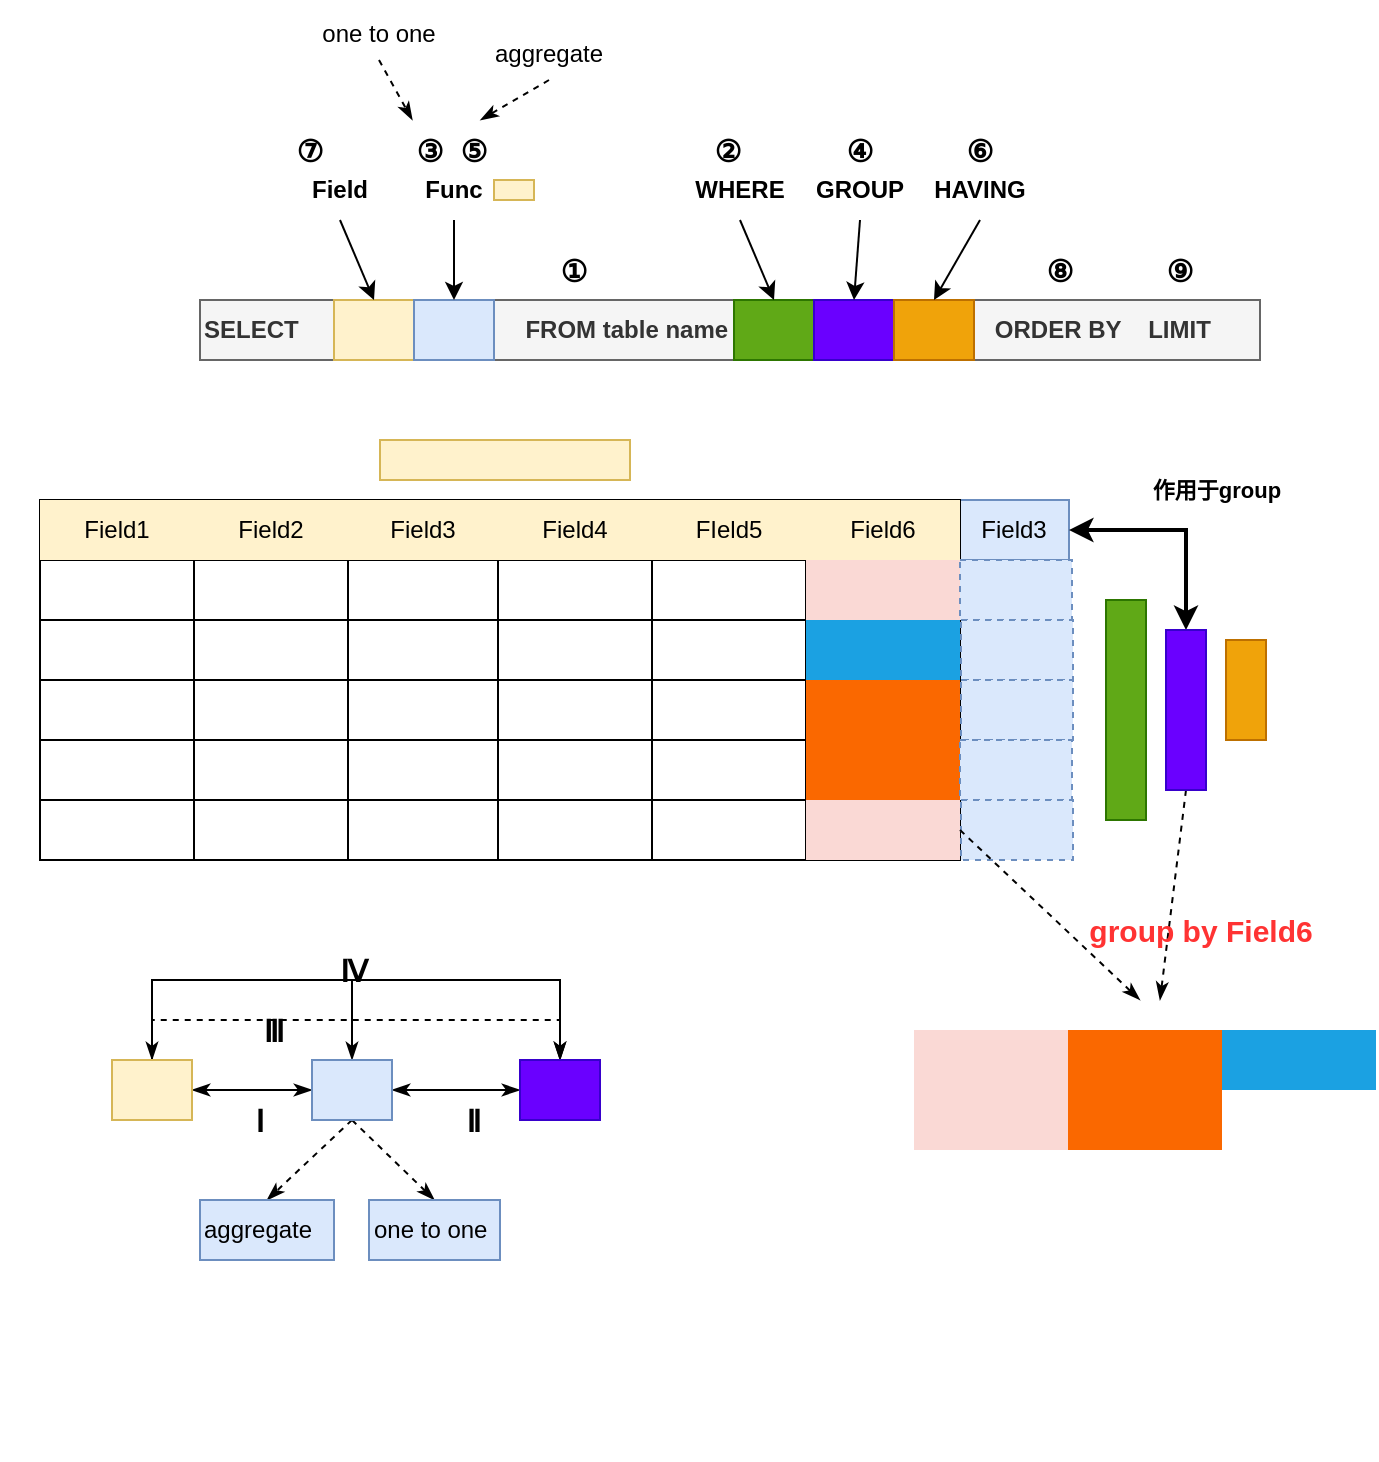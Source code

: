<mxfile version="17.1.3" type="github">
  <diagram id="aC6UPhxMWfOSdeaZf3_z" name="Page-1">
    <mxGraphModel dx="782" dy="514" grid="1" gridSize="10" guides="1" tooltips="1" connect="1" arrows="1" fold="1" page="1" pageScale="1" pageWidth="827" pageHeight="1169" math="0" shadow="0">
      <root>
        <mxCell id="0" />
        <mxCell id="1" parent="0" />
        <mxCell id="H8m9YFjs8vglseuAfxDv-226" value="&lt;b&gt;&lt;font style=&quot;font-size: 15px&quot;&gt;③&lt;/font&gt;&lt;/b&gt;" style="text;html=1;strokeColor=none;fillColor=none;align=center;verticalAlign=middle;whiteSpace=wrap;rounded=0;" vertex="1" parent="1">
          <mxGeometry x="224.5" y="110" width="60" height="30" as="geometry" />
        </mxCell>
        <mxCell id="Wto87EnRI-WjvI-BroDF-39" value="&lt;b&gt;SELECT&amp;nbsp; &amp;nbsp; &amp;nbsp; &amp;nbsp; &amp;nbsp; &amp;nbsp; &amp;nbsp; &amp;nbsp; &amp;nbsp; &amp;nbsp; &amp;nbsp; &amp;nbsp; &amp;nbsp; &amp;nbsp; &amp;nbsp; &amp;nbsp; &amp;nbsp; FROM table name&amp;nbsp; &amp;nbsp; &amp;nbsp; &amp;nbsp; &amp;nbsp; &amp;nbsp; &amp;nbsp; &amp;nbsp; &amp;nbsp; &amp;nbsp; &amp;nbsp; &amp;nbsp; &amp;nbsp; &amp;nbsp; &amp;nbsp; &amp;nbsp; &amp;nbsp; &amp;nbsp; &amp;nbsp; &amp;nbsp; ORDER BY&amp;nbsp; &amp;nbsp; LIMIT&amp;nbsp;&amp;nbsp;&lt;/b&gt;" style="rounded=0;whiteSpace=wrap;html=1;align=left;fillColor=#f5f5f5;fontColor=#333333;strokeColor=#666666;" parent="1" vertex="1">
          <mxGeometry x="140" y="200" width="530" height="30" as="geometry" />
        </mxCell>
        <mxCell id="Wto87EnRI-WjvI-BroDF-40" value="" style="rounded=0;whiteSpace=wrap;html=1;align=left;fillColor=#fff2cc;strokeColor=#d6b656;" parent="1" vertex="1">
          <mxGeometry x="207" y="200" width="40" height="30" as="geometry" />
        </mxCell>
        <mxCell id="Wto87EnRI-WjvI-BroDF-41" value="" style="rounded=0;whiteSpace=wrap;html=1;align=left;fillColor=#dae8fc;strokeColor=#6c8ebf;" parent="1" vertex="1">
          <mxGeometry x="247" y="200" width="40" height="30" as="geometry" />
        </mxCell>
        <mxCell id="Wto87EnRI-WjvI-BroDF-43" value="" style="rounded=0;whiteSpace=wrap;html=1;align=left;fillColor=#fff2cc;strokeColor=#d6b656;" parent="1" vertex="1">
          <mxGeometry x="230" y="270" width="125" height="20" as="geometry" />
        </mxCell>
        <mxCell id="Wto87EnRI-WjvI-BroDF-44" value="Field3" style="rounded=0;whiteSpace=wrap;html=1;align=center;fillColor=#dae8fc;strokeColor=#6c8ebf;" parent="1" vertex="1">
          <mxGeometry x="518.5" y="300" width="56" height="30" as="geometry" />
        </mxCell>
        <mxCell id="Wto87EnRI-WjvI-BroDF-46" value="" style="rounded=0;whiteSpace=wrap;html=1;align=left;fillColor=#60a917;strokeColor=#2D7600;fontColor=#ffffff;" parent="1" vertex="1">
          <mxGeometry x="407" y="200" width="40" height="30" as="geometry" />
        </mxCell>
        <mxCell id="Wto87EnRI-WjvI-BroDF-47" value="" style="rounded=0;whiteSpace=wrap;html=1;align=left;fillColor=#6a00ff;strokeColor=#3700CC;fontColor=#ffffff;" parent="1" vertex="1">
          <mxGeometry x="447" y="200" width="40" height="30" as="geometry" />
        </mxCell>
        <mxCell id="Wto87EnRI-WjvI-BroDF-48" value="" style="rounded=0;whiteSpace=wrap;html=1;align=left;fillColor=#f0a30a;strokeColor=#BD7000;fontColor=#000000;" parent="1" vertex="1">
          <mxGeometry x="487" y="200" width="40" height="30" as="geometry" />
        </mxCell>
        <mxCell id="Wto87EnRI-WjvI-BroDF-49" value="" style="rounded=0;whiteSpace=wrap;html=1;align=left;fillColor=#60a917;strokeColor=#2D7600;fontColor=#ffffff;" parent="1" vertex="1">
          <mxGeometry x="593" y="350" width="20" height="110" as="geometry" />
        </mxCell>
        <mxCell id="Wto87EnRI-WjvI-BroDF-51" value="" style="rounded=0;whiteSpace=wrap;html=1;align=left;fillColor=#f0a30a;strokeColor=#BD7000;fontColor=#000000;" parent="1" vertex="1">
          <mxGeometry x="653" y="370" width="20" height="50" as="geometry" />
        </mxCell>
        <mxCell id="Wto87EnRI-WjvI-BroDF-57" style="edgeStyle=none;rounded=0;orthogonalLoop=1;jettySize=auto;html=1;exitX=0.5;exitY=1;exitDx=0;exitDy=0;entryX=0.5;entryY=0;entryDx=0;entryDy=0;" parent="1" source="Wto87EnRI-WjvI-BroDF-52" target="Wto87EnRI-WjvI-BroDF-40" edge="1">
          <mxGeometry relative="1" as="geometry" />
        </mxCell>
        <mxCell id="Wto87EnRI-WjvI-BroDF-52" value="&lt;b&gt;Field&lt;/b&gt;" style="text;html=1;strokeColor=none;fillColor=none;align=center;verticalAlign=middle;whiteSpace=wrap;rounded=0;" parent="1" vertex="1">
          <mxGeometry x="180" y="130" width="60" height="30" as="geometry" />
        </mxCell>
        <mxCell id="Wto87EnRI-WjvI-BroDF-58" style="edgeStyle=none;rounded=0;orthogonalLoop=1;jettySize=auto;html=1;exitX=0.5;exitY=1;exitDx=0;exitDy=0;entryX=0.5;entryY=0;entryDx=0;entryDy=0;" parent="1" source="Wto87EnRI-WjvI-BroDF-53" target="Wto87EnRI-WjvI-BroDF-41" edge="1">
          <mxGeometry relative="1" as="geometry" />
        </mxCell>
        <mxCell id="Wto87EnRI-WjvI-BroDF-53" value="&lt;b&gt;Func&lt;/b&gt;" style="text;html=1;strokeColor=none;fillColor=none;align=center;verticalAlign=middle;whiteSpace=wrap;rounded=0;" parent="1" vertex="1">
          <mxGeometry x="237" y="130" width="60" height="30" as="geometry" />
        </mxCell>
        <mxCell id="Wto87EnRI-WjvI-BroDF-59" style="edgeStyle=none;rounded=0;orthogonalLoop=1;jettySize=auto;html=1;exitX=0.5;exitY=1;exitDx=0;exitDy=0;entryX=0.5;entryY=0;entryDx=0;entryDy=0;" parent="1" source="Wto87EnRI-WjvI-BroDF-54" target="Wto87EnRI-WjvI-BroDF-46" edge="1">
          <mxGeometry relative="1" as="geometry" />
        </mxCell>
        <mxCell id="Wto87EnRI-WjvI-BroDF-54" value="&lt;b&gt;WHERE&lt;/b&gt;" style="text;html=1;strokeColor=none;fillColor=none;align=center;verticalAlign=middle;whiteSpace=wrap;rounded=0;" parent="1" vertex="1">
          <mxGeometry x="380" y="130" width="60" height="30" as="geometry" />
        </mxCell>
        <mxCell id="Wto87EnRI-WjvI-BroDF-60" style="edgeStyle=none;rounded=0;orthogonalLoop=1;jettySize=auto;html=1;exitX=0.5;exitY=1;exitDx=0;exitDy=0;entryX=0.5;entryY=0;entryDx=0;entryDy=0;" parent="1" source="Wto87EnRI-WjvI-BroDF-55" target="Wto87EnRI-WjvI-BroDF-47" edge="1">
          <mxGeometry relative="1" as="geometry" />
        </mxCell>
        <mxCell id="Wto87EnRI-WjvI-BroDF-55" value="&lt;b&gt;GROUP&lt;/b&gt;" style="text;html=1;strokeColor=none;fillColor=none;align=center;verticalAlign=middle;whiteSpace=wrap;rounded=0;" parent="1" vertex="1">
          <mxGeometry x="440" y="130" width="60" height="30" as="geometry" />
        </mxCell>
        <mxCell id="Wto87EnRI-WjvI-BroDF-61" style="edgeStyle=none;rounded=0;orthogonalLoop=1;jettySize=auto;html=1;exitX=0.5;exitY=1;exitDx=0;exitDy=0;entryX=0.5;entryY=0;entryDx=0;entryDy=0;" parent="1" source="Wto87EnRI-WjvI-BroDF-56" target="Wto87EnRI-WjvI-BroDF-48" edge="1">
          <mxGeometry relative="1" as="geometry" />
        </mxCell>
        <mxCell id="Wto87EnRI-WjvI-BroDF-56" value="&lt;b&gt;HAVING&lt;/b&gt;" style="text;html=1;strokeColor=none;fillColor=none;align=center;verticalAlign=middle;whiteSpace=wrap;rounded=0;" parent="1" vertex="1">
          <mxGeometry x="500" y="130" width="60" height="30" as="geometry" />
        </mxCell>
        <mxCell id="Wto87EnRI-WjvI-BroDF-65" value="" style="edgeStyle=segmentEdgeStyle;endArrow=classic;html=1;rounded=0;strokeWidth=2;entryX=0.5;entryY=0;entryDx=0;entryDy=0;exitX=1;exitY=0.5;exitDx=0;exitDy=0;startArrow=classic;startFill=1;" parent="1" source="Wto87EnRI-WjvI-BroDF-44" target="Wto87EnRI-WjvI-BroDF-50" edge="1">
          <mxGeometry width="50" height="50" relative="1" as="geometry">
            <mxPoint x="588" y="280" as="sourcePoint" />
            <mxPoint x="640" y="310" as="targetPoint" />
          </mxGeometry>
        </mxCell>
        <mxCell id="Wto87EnRI-WjvI-BroDF-68" value="&lt;b&gt;&lt;font style=&quot;font-size: 11px&quot;&gt;作用于group&lt;/font&gt;&lt;/b&gt;" style="text;html=1;strokeColor=none;fillColor=none;align=center;verticalAlign=middle;whiteSpace=wrap;rounded=0;" parent="1" vertex="1">
          <mxGeometry x="607" y="280" width="83" height="30" as="geometry" />
        </mxCell>
        <mxCell id="Wto87EnRI-WjvI-BroDF-71" value="" style="shape=tableRow;horizontal=0;startSize=0;swimlaneHead=0;swimlaneBody=0;top=0;left=0;bottom=0;right=0;collapsible=0;dropTarget=0;fillColor=none;points=[[0,0.5],[1,0.5]];portConstraint=eastwest;" parent="1" vertex="1">
          <mxGeometry x="80" y="420" width="440" height="30" as="geometry" />
        </mxCell>
        <mxCell id="H8m9YFjs8vglseuAfxDv-120" value="" style="shape=table;startSize=0;container=1;collapsible=0;childLayout=tableLayout;" vertex="1" parent="1">
          <mxGeometry x="60" y="300" width="460" height="180" as="geometry" />
        </mxCell>
        <mxCell id="H8m9YFjs8vglseuAfxDv-121" value="" style="shape=tableRow;horizontal=0;startSize=0;swimlaneHead=0;swimlaneBody=0;top=0;left=0;bottom=0;right=0;collapsible=0;dropTarget=0;fillColor=none;points=[[0,0.5],[1,0.5]];portConstraint=eastwest;" vertex="1" parent="H8m9YFjs8vglseuAfxDv-120">
          <mxGeometry width="460" height="30" as="geometry" />
        </mxCell>
        <mxCell id="H8m9YFjs8vglseuAfxDv-122" value="Field1" style="shape=partialRectangle;html=1;whiteSpace=wrap;connectable=0;overflow=hidden;fillColor=#fff2cc;top=0;left=0;bottom=0;right=0;pointerEvents=1;strokeColor=#d6b656;" vertex="1" parent="H8m9YFjs8vglseuAfxDv-121">
          <mxGeometry width="77" height="30" as="geometry">
            <mxRectangle width="77" height="30" as="alternateBounds" />
          </mxGeometry>
        </mxCell>
        <mxCell id="H8m9YFjs8vglseuAfxDv-123" value="&lt;span&gt;Field2&lt;/span&gt;" style="shape=partialRectangle;html=1;whiteSpace=wrap;connectable=0;overflow=hidden;fillColor=#fff2cc;top=0;left=0;bottom=0;right=0;pointerEvents=1;strokeColor=#d6b656;" vertex="1" parent="H8m9YFjs8vglseuAfxDv-121">
          <mxGeometry x="77" width="77" height="30" as="geometry">
            <mxRectangle width="77" height="30" as="alternateBounds" />
          </mxGeometry>
        </mxCell>
        <mxCell id="H8m9YFjs8vglseuAfxDv-124" value="&lt;span&gt;Field3&lt;/span&gt;" style="shape=partialRectangle;html=1;whiteSpace=wrap;connectable=0;overflow=hidden;fillColor=#fff2cc;top=0;left=0;bottom=0;right=0;pointerEvents=1;strokeColor=#d6b656;" vertex="1" parent="H8m9YFjs8vglseuAfxDv-121">
          <mxGeometry x="154" width="75" height="30" as="geometry">
            <mxRectangle width="75" height="30" as="alternateBounds" />
          </mxGeometry>
        </mxCell>
        <mxCell id="H8m9YFjs8vglseuAfxDv-125" value="&lt;span&gt;Field4&lt;/span&gt;" style="shape=partialRectangle;html=1;whiteSpace=wrap;connectable=0;overflow=hidden;fillColor=#fff2cc;top=0;left=0;bottom=0;right=0;pointerEvents=1;strokeColor=#d6b656;" vertex="1" parent="H8m9YFjs8vglseuAfxDv-121">
          <mxGeometry x="229" width="77" height="30" as="geometry">
            <mxRectangle width="77" height="30" as="alternateBounds" />
          </mxGeometry>
        </mxCell>
        <mxCell id="H8m9YFjs8vglseuAfxDv-126" value="FIeld5" style="shape=partialRectangle;html=1;whiteSpace=wrap;connectable=0;overflow=hidden;fillColor=#fff2cc;top=0;left=0;bottom=0;right=0;pointerEvents=1;strokeColor=#d6b656;" vertex="1" parent="H8m9YFjs8vglseuAfxDv-121">
          <mxGeometry x="306" width="77" height="30" as="geometry">
            <mxRectangle width="77" height="30" as="alternateBounds" />
          </mxGeometry>
        </mxCell>
        <mxCell id="H8m9YFjs8vglseuAfxDv-127" value="&lt;span&gt;Field6&lt;/span&gt;" style="shape=partialRectangle;html=1;whiteSpace=wrap;connectable=0;overflow=hidden;fillColor=#fff2cc;top=0;left=0;bottom=0;right=0;pointerEvents=1;strokeColor=#d6b656;" vertex="1" parent="H8m9YFjs8vglseuAfxDv-121">
          <mxGeometry x="383" width="77" height="30" as="geometry">
            <mxRectangle width="77" height="30" as="alternateBounds" />
          </mxGeometry>
        </mxCell>
        <mxCell id="H8m9YFjs8vglseuAfxDv-128" value="" style="shape=tableRow;horizontal=0;startSize=0;swimlaneHead=0;swimlaneBody=0;top=0;left=0;bottom=0;right=0;collapsible=0;dropTarget=0;fillColor=none;points=[[0,0.5],[1,0.5]];portConstraint=eastwest;" vertex="1" parent="H8m9YFjs8vglseuAfxDv-120">
          <mxGeometry y="30" width="460" height="30" as="geometry" />
        </mxCell>
        <mxCell id="H8m9YFjs8vglseuAfxDv-129" value="" style="shape=partialRectangle;html=1;whiteSpace=wrap;connectable=0;overflow=hidden;fillColor=none;top=0;left=0;bottom=0;right=0;pointerEvents=1;" vertex="1" parent="H8m9YFjs8vglseuAfxDv-128">
          <mxGeometry width="77" height="30" as="geometry">
            <mxRectangle width="77" height="30" as="alternateBounds" />
          </mxGeometry>
        </mxCell>
        <mxCell id="H8m9YFjs8vglseuAfxDv-130" value="" style="shape=partialRectangle;html=1;whiteSpace=wrap;connectable=0;overflow=hidden;fillColor=none;top=0;left=0;bottom=0;right=0;pointerEvents=1;" vertex="1" parent="H8m9YFjs8vglseuAfxDv-128">
          <mxGeometry x="77" width="77" height="30" as="geometry">
            <mxRectangle width="77" height="30" as="alternateBounds" />
          </mxGeometry>
        </mxCell>
        <mxCell id="H8m9YFjs8vglseuAfxDv-131" value="" style="shape=partialRectangle;html=1;whiteSpace=wrap;connectable=0;overflow=hidden;fillColor=none;top=0;left=0;bottom=0;right=0;pointerEvents=1;" vertex="1" parent="H8m9YFjs8vglseuAfxDv-128">
          <mxGeometry x="154" width="75" height="30" as="geometry">
            <mxRectangle width="75" height="30" as="alternateBounds" />
          </mxGeometry>
        </mxCell>
        <mxCell id="H8m9YFjs8vglseuAfxDv-132" value="" style="shape=partialRectangle;html=1;whiteSpace=wrap;connectable=0;overflow=hidden;fillColor=none;top=0;left=0;bottom=0;right=0;pointerEvents=1;" vertex="1" parent="H8m9YFjs8vglseuAfxDv-128">
          <mxGeometry x="229" width="77" height="30" as="geometry">
            <mxRectangle width="77" height="30" as="alternateBounds" />
          </mxGeometry>
        </mxCell>
        <mxCell id="H8m9YFjs8vglseuAfxDv-133" value="" style="shape=partialRectangle;html=1;whiteSpace=wrap;connectable=0;overflow=hidden;fillColor=none;top=0;left=0;bottom=0;right=0;pointerEvents=1;" vertex="1" parent="H8m9YFjs8vglseuAfxDv-128">
          <mxGeometry x="306" width="77" height="30" as="geometry">
            <mxRectangle width="77" height="30" as="alternateBounds" />
          </mxGeometry>
        </mxCell>
        <mxCell id="H8m9YFjs8vglseuAfxDv-134" value="" style="shape=partialRectangle;html=1;whiteSpace=wrap;connectable=0;overflow=hidden;fillColor=#fad9d5;top=0;left=0;bottom=0;right=0;pointerEvents=1;strokeColor=#ae4132;" vertex="1" parent="H8m9YFjs8vglseuAfxDv-128">
          <mxGeometry x="383" width="77" height="30" as="geometry">
            <mxRectangle width="77" height="30" as="alternateBounds" />
          </mxGeometry>
        </mxCell>
        <mxCell id="H8m9YFjs8vglseuAfxDv-135" value="" style="shape=tableRow;horizontal=0;startSize=0;swimlaneHead=0;swimlaneBody=0;top=0;left=0;bottom=0;right=0;collapsible=0;dropTarget=0;fillColor=none;points=[[0,0.5],[1,0.5]];portConstraint=eastwest;" vertex="1" parent="H8m9YFjs8vglseuAfxDv-120">
          <mxGeometry y="60" width="460" height="30" as="geometry" />
        </mxCell>
        <mxCell id="H8m9YFjs8vglseuAfxDv-136" value="" style="shape=partialRectangle;html=1;whiteSpace=wrap;connectable=0;overflow=hidden;fillColor=none;top=0;left=0;bottom=0;right=0;pointerEvents=1;" vertex="1" parent="H8m9YFjs8vglseuAfxDv-135">
          <mxGeometry width="77" height="30" as="geometry">
            <mxRectangle width="77" height="30" as="alternateBounds" />
          </mxGeometry>
        </mxCell>
        <mxCell id="H8m9YFjs8vglseuAfxDv-137" value="" style="shape=partialRectangle;html=1;whiteSpace=wrap;connectable=0;overflow=hidden;fillColor=none;top=0;left=0;bottom=0;right=0;pointerEvents=1;" vertex="1" parent="H8m9YFjs8vglseuAfxDv-135">
          <mxGeometry x="77" width="77" height="30" as="geometry">
            <mxRectangle width="77" height="30" as="alternateBounds" />
          </mxGeometry>
        </mxCell>
        <mxCell id="H8m9YFjs8vglseuAfxDv-138" value="" style="shape=partialRectangle;html=1;whiteSpace=wrap;connectable=0;overflow=hidden;fillColor=none;top=0;left=0;bottom=0;right=0;pointerEvents=1;" vertex="1" parent="H8m9YFjs8vglseuAfxDv-135">
          <mxGeometry x="154" width="75" height="30" as="geometry">
            <mxRectangle width="75" height="30" as="alternateBounds" />
          </mxGeometry>
        </mxCell>
        <mxCell id="H8m9YFjs8vglseuAfxDv-139" value="" style="shape=partialRectangle;html=1;whiteSpace=wrap;connectable=0;overflow=hidden;fillColor=none;top=0;left=0;bottom=0;right=0;pointerEvents=1;" vertex="1" parent="H8m9YFjs8vglseuAfxDv-135">
          <mxGeometry x="229" width="77" height="30" as="geometry">
            <mxRectangle width="77" height="30" as="alternateBounds" />
          </mxGeometry>
        </mxCell>
        <mxCell id="H8m9YFjs8vglseuAfxDv-140" value="" style="shape=partialRectangle;html=1;whiteSpace=wrap;connectable=0;overflow=hidden;fillColor=none;top=0;left=0;bottom=0;right=0;pointerEvents=1;" vertex="1" parent="H8m9YFjs8vglseuAfxDv-135">
          <mxGeometry x="306" width="77" height="30" as="geometry">
            <mxRectangle width="77" height="30" as="alternateBounds" />
          </mxGeometry>
        </mxCell>
        <mxCell id="H8m9YFjs8vglseuAfxDv-141" value="" style="shape=partialRectangle;html=1;whiteSpace=wrap;connectable=0;overflow=hidden;fillColor=#1ba1e2;top=0;left=0;bottom=0;right=0;pointerEvents=1;fontColor=#ffffff;strokeColor=#006EAF;" vertex="1" parent="H8m9YFjs8vglseuAfxDv-135">
          <mxGeometry x="383" width="77" height="30" as="geometry">
            <mxRectangle width="77" height="30" as="alternateBounds" />
          </mxGeometry>
        </mxCell>
        <mxCell id="H8m9YFjs8vglseuAfxDv-142" value="" style="shape=tableRow;horizontal=0;startSize=0;swimlaneHead=0;swimlaneBody=0;top=0;left=0;bottom=0;right=0;collapsible=0;dropTarget=0;fillColor=none;points=[[0,0.5],[1,0.5]];portConstraint=eastwest;" vertex="1" parent="H8m9YFjs8vglseuAfxDv-120">
          <mxGeometry y="90" width="460" height="30" as="geometry" />
        </mxCell>
        <mxCell id="H8m9YFjs8vglseuAfxDv-143" value="" style="shape=partialRectangle;html=1;whiteSpace=wrap;connectable=0;overflow=hidden;fillColor=none;top=0;left=0;bottom=0;right=0;pointerEvents=1;" vertex="1" parent="H8m9YFjs8vglseuAfxDv-142">
          <mxGeometry width="77" height="30" as="geometry">
            <mxRectangle width="77" height="30" as="alternateBounds" />
          </mxGeometry>
        </mxCell>
        <mxCell id="H8m9YFjs8vglseuAfxDv-144" value="" style="shape=partialRectangle;html=1;whiteSpace=wrap;connectable=0;overflow=hidden;fillColor=none;top=0;left=0;bottom=0;right=0;pointerEvents=1;" vertex="1" parent="H8m9YFjs8vglseuAfxDv-142">
          <mxGeometry x="77" width="77" height="30" as="geometry">
            <mxRectangle width="77" height="30" as="alternateBounds" />
          </mxGeometry>
        </mxCell>
        <mxCell id="H8m9YFjs8vglseuAfxDv-145" value="" style="shape=partialRectangle;html=1;whiteSpace=wrap;connectable=0;overflow=hidden;fillColor=none;top=0;left=0;bottom=0;right=0;pointerEvents=1;" vertex="1" parent="H8m9YFjs8vglseuAfxDv-142">
          <mxGeometry x="154" width="75" height="30" as="geometry">
            <mxRectangle width="75" height="30" as="alternateBounds" />
          </mxGeometry>
        </mxCell>
        <mxCell id="H8m9YFjs8vglseuAfxDv-146" value="" style="shape=partialRectangle;html=1;whiteSpace=wrap;connectable=0;overflow=hidden;fillColor=none;top=0;left=0;bottom=0;right=0;pointerEvents=1;" vertex="1" parent="H8m9YFjs8vglseuAfxDv-142">
          <mxGeometry x="229" width="77" height="30" as="geometry">
            <mxRectangle width="77" height="30" as="alternateBounds" />
          </mxGeometry>
        </mxCell>
        <mxCell id="H8m9YFjs8vglseuAfxDv-147" value="" style="shape=partialRectangle;html=1;whiteSpace=wrap;connectable=0;overflow=hidden;fillColor=none;top=0;left=0;bottom=0;right=0;pointerEvents=1;" vertex="1" parent="H8m9YFjs8vglseuAfxDv-142">
          <mxGeometry x="306" width="77" height="30" as="geometry">
            <mxRectangle width="77" height="30" as="alternateBounds" />
          </mxGeometry>
        </mxCell>
        <mxCell id="H8m9YFjs8vglseuAfxDv-148" value="" style="shape=partialRectangle;html=1;whiteSpace=wrap;connectable=0;overflow=hidden;fillColor=#fa6800;top=0;left=0;bottom=0;right=0;pointerEvents=1;fontColor=#000000;strokeColor=#C73500;" vertex="1" parent="H8m9YFjs8vglseuAfxDv-142">
          <mxGeometry x="383" width="77" height="30" as="geometry">
            <mxRectangle width="77" height="30" as="alternateBounds" />
          </mxGeometry>
        </mxCell>
        <mxCell id="H8m9YFjs8vglseuAfxDv-149" value="" style="shape=tableRow;horizontal=0;startSize=0;swimlaneHead=0;swimlaneBody=0;top=0;left=0;bottom=0;right=0;collapsible=0;dropTarget=0;fillColor=none;points=[[0,0.5],[1,0.5]];portConstraint=eastwest;" vertex="1" parent="H8m9YFjs8vglseuAfxDv-120">
          <mxGeometry y="120" width="460" height="30" as="geometry" />
        </mxCell>
        <mxCell id="H8m9YFjs8vglseuAfxDv-150" value="" style="shape=partialRectangle;html=1;whiteSpace=wrap;connectable=0;overflow=hidden;fillColor=none;top=0;left=0;bottom=0;right=0;pointerEvents=1;" vertex="1" parent="H8m9YFjs8vglseuAfxDv-149">
          <mxGeometry width="77" height="30" as="geometry">
            <mxRectangle width="77" height="30" as="alternateBounds" />
          </mxGeometry>
        </mxCell>
        <mxCell id="H8m9YFjs8vglseuAfxDv-151" value="" style="shape=partialRectangle;html=1;whiteSpace=wrap;connectable=0;overflow=hidden;fillColor=none;top=0;left=0;bottom=0;right=0;pointerEvents=1;" vertex="1" parent="H8m9YFjs8vglseuAfxDv-149">
          <mxGeometry x="77" width="77" height="30" as="geometry">
            <mxRectangle width="77" height="30" as="alternateBounds" />
          </mxGeometry>
        </mxCell>
        <mxCell id="H8m9YFjs8vglseuAfxDv-152" value="" style="shape=partialRectangle;html=1;whiteSpace=wrap;connectable=0;overflow=hidden;fillColor=none;top=0;left=0;bottom=0;right=0;pointerEvents=1;" vertex="1" parent="H8m9YFjs8vglseuAfxDv-149">
          <mxGeometry x="154" width="75" height="30" as="geometry">
            <mxRectangle width="75" height="30" as="alternateBounds" />
          </mxGeometry>
        </mxCell>
        <mxCell id="H8m9YFjs8vglseuAfxDv-153" value="" style="shape=partialRectangle;html=1;whiteSpace=wrap;connectable=0;overflow=hidden;fillColor=none;top=0;left=0;bottom=0;right=0;pointerEvents=1;" vertex="1" parent="H8m9YFjs8vglseuAfxDv-149">
          <mxGeometry x="229" width="77" height="30" as="geometry">
            <mxRectangle width="77" height="30" as="alternateBounds" />
          </mxGeometry>
        </mxCell>
        <mxCell id="H8m9YFjs8vglseuAfxDv-154" value="" style="shape=partialRectangle;html=1;whiteSpace=wrap;connectable=0;overflow=hidden;fillColor=none;top=0;left=0;bottom=0;right=0;pointerEvents=1;" vertex="1" parent="H8m9YFjs8vglseuAfxDv-149">
          <mxGeometry x="306" width="77" height="30" as="geometry">
            <mxRectangle width="77" height="30" as="alternateBounds" />
          </mxGeometry>
        </mxCell>
        <mxCell id="H8m9YFjs8vglseuAfxDv-155" value="" style="shape=partialRectangle;html=1;whiteSpace=wrap;connectable=0;overflow=hidden;fillColor=#fa6800;top=0;left=0;bottom=0;right=0;pointerEvents=1;fontColor=#000000;strokeColor=#C73500;" vertex="1" parent="H8m9YFjs8vglseuAfxDv-149">
          <mxGeometry x="383" width="77" height="30" as="geometry">
            <mxRectangle width="77" height="30" as="alternateBounds" />
          </mxGeometry>
        </mxCell>
        <mxCell id="H8m9YFjs8vglseuAfxDv-156" value="" style="shape=tableRow;horizontal=0;startSize=0;swimlaneHead=0;swimlaneBody=0;top=0;left=0;bottom=0;right=0;collapsible=0;dropTarget=0;fillColor=none;points=[[0,0.5],[1,0.5]];portConstraint=eastwest;" vertex="1" parent="H8m9YFjs8vglseuAfxDv-120">
          <mxGeometry y="150" width="460" height="30" as="geometry" />
        </mxCell>
        <mxCell id="H8m9YFjs8vglseuAfxDv-157" value="" style="shape=partialRectangle;html=1;whiteSpace=wrap;connectable=0;overflow=hidden;fillColor=none;top=0;left=0;bottom=0;right=0;pointerEvents=1;" vertex="1" parent="H8m9YFjs8vglseuAfxDv-156">
          <mxGeometry width="77" height="30" as="geometry">
            <mxRectangle width="77" height="30" as="alternateBounds" />
          </mxGeometry>
        </mxCell>
        <mxCell id="H8m9YFjs8vglseuAfxDv-158" value="" style="shape=partialRectangle;html=1;whiteSpace=wrap;connectable=0;overflow=hidden;fillColor=none;top=0;left=0;bottom=0;right=0;pointerEvents=1;" vertex="1" parent="H8m9YFjs8vglseuAfxDv-156">
          <mxGeometry x="77" width="77" height="30" as="geometry">
            <mxRectangle width="77" height="30" as="alternateBounds" />
          </mxGeometry>
        </mxCell>
        <mxCell id="H8m9YFjs8vglseuAfxDv-159" value="" style="shape=partialRectangle;html=1;whiteSpace=wrap;connectable=0;overflow=hidden;fillColor=none;top=0;left=0;bottom=0;right=0;pointerEvents=1;" vertex="1" parent="H8m9YFjs8vglseuAfxDv-156">
          <mxGeometry x="154" width="75" height="30" as="geometry">
            <mxRectangle width="75" height="30" as="alternateBounds" />
          </mxGeometry>
        </mxCell>
        <mxCell id="H8m9YFjs8vglseuAfxDv-160" value="" style="shape=partialRectangle;html=1;whiteSpace=wrap;connectable=0;overflow=hidden;fillColor=none;top=0;left=0;bottom=0;right=0;pointerEvents=1;" vertex="1" parent="H8m9YFjs8vglseuAfxDv-156">
          <mxGeometry x="229" width="77" height="30" as="geometry">
            <mxRectangle width="77" height="30" as="alternateBounds" />
          </mxGeometry>
        </mxCell>
        <mxCell id="H8m9YFjs8vglseuAfxDv-161" value="" style="shape=partialRectangle;html=1;whiteSpace=wrap;connectable=0;overflow=hidden;fillColor=none;top=0;left=0;bottom=0;right=0;pointerEvents=1;" vertex="1" parent="H8m9YFjs8vglseuAfxDv-156">
          <mxGeometry x="306" width="77" height="30" as="geometry">
            <mxRectangle width="77" height="30" as="alternateBounds" />
          </mxGeometry>
        </mxCell>
        <mxCell id="H8m9YFjs8vglseuAfxDv-162" value="" style="shape=partialRectangle;html=1;whiteSpace=wrap;connectable=0;overflow=hidden;fillColor=#fad9d5;top=0;left=0;bottom=0;right=0;pointerEvents=1;strokeColor=#ae4132;" vertex="1" parent="H8m9YFjs8vglseuAfxDv-156">
          <mxGeometry x="383" width="77" height="30" as="geometry">
            <mxRectangle width="77" height="30" as="alternateBounds" />
          </mxGeometry>
        </mxCell>
        <mxCell id="H8m9YFjs8vglseuAfxDv-165" value="" style="shape=partialRectangle;html=1;whiteSpace=wrap;connectable=0;overflow=hidden;fillColor=#fad9d5;top=0;left=0;bottom=0;right=0;pointerEvents=1;strokeColor=#ae4132;" vertex="1" parent="1">
          <mxGeometry x="497" y="565" width="77" height="30" as="geometry">
            <mxRectangle width="77" height="30" as="alternateBounds" />
          </mxGeometry>
        </mxCell>
        <mxCell id="H8m9YFjs8vglseuAfxDv-166" value="" style="shape=partialRectangle;html=1;whiteSpace=wrap;connectable=0;overflow=hidden;fillColor=#fad9d5;top=0;left=0;bottom=0;right=0;pointerEvents=1;strokeColor=#ae4132;" vertex="1" parent="1">
          <mxGeometry x="497" y="595" width="77" height="30" as="geometry">
            <mxRectangle width="77" height="30" as="alternateBounds" />
          </mxGeometry>
        </mxCell>
        <mxCell id="H8m9YFjs8vglseuAfxDv-167" value="" style="shape=partialRectangle;html=1;whiteSpace=wrap;connectable=0;overflow=hidden;fillColor=#fa6800;top=0;left=0;bottom=0;right=0;pointerEvents=1;fontColor=#000000;strokeColor=#C73500;" vertex="1" parent="1">
          <mxGeometry x="574" y="565" width="77" height="30" as="geometry">
            <mxRectangle width="77" height="30" as="alternateBounds" />
          </mxGeometry>
        </mxCell>
        <mxCell id="H8m9YFjs8vglseuAfxDv-169" value="" style="shape=partialRectangle;html=1;whiteSpace=wrap;connectable=0;overflow=hidden;fillColor=#fa6800;top=0;left=0;bottom=0;right=0;pointerEvents=1;fontColor=#000000;strokeColor=#C73500;" vertex="1" parent="1">
          <mxGeometry x="574" y="595" width="77" height="30" as="geometry">
            <mxRectangle width="77" height="30" as="alternateBounds" />
          </mxGeometry>
        </mxCell>
        <mxCell id="H8m9YFjs8vglseuAfxDv-170" value="" style="shape=partialRectangle;html=1;whiteSpace=wrap;connectable=0;overflow=hidden;fillColor=#1ba1e2;top=0;left=0;bottom=0;right=0;pointerEvents=1;fontColor=#ffffff;strokeColor=#006EAF;" vertex="1" parent="1">
          <mxGeometry x="651" y="565" width="77" height="30" as="geometry">
            <mxRectangle width="77" height="30" as="alternateBounds" />
          </mxGeometry>
        </mxCell>
        <mxCell id="H8m9YFjs8vglseuAfxDv-171" value="&lt;b&gt;&lt;font style=&quot;font-size: 15px&quot;&gt;①&lt;/font&gt;&lt;/b&gt;" style="text;html=1;strokeColor=none;fillColor=none;align=center;verticalAlign=middle;whiteSpace=wrap;rounded=0;" vertex="1" parent="1">
          <mxGeometry x="297" y="170" width="60" height="30" as="geometry" />
        </mxCell>
        <mxCell id="H8m9YFjs8vglseuAfxDv-173" value="&lt;b&gt;&lt;font style=&quot;font-size: 15px&quot;&gt;②&lt;/font&gt;&lt;/b&gt;" style="text;html=1;strokeColor=none;fillColor=none;align=center;verticalAlign=middle;whiteSpace=wrap;rounded=0;" vertex="1" parent="1">
          <mxGeometry x="374" y="110" width="60" height="30" as="geometry" />
        </mxCell>
        <mxCell id="H8m9YFjs8vglseuAfxDv-174" value="&lt;span style=&quot;font-size: 15px&quot;&gt;&lt;b&gt;⑧&lt;/b&gt;&lt;/span&gt;" style="text;html=1;strokeColor=none;fillColor=none;align=center;verticalAlign=middle;whiteSpace=wrap;rounded=0;" vertex="1" parent="1">
          <mxGeometry x="540" y="170" width="60" height="30" as="geometry" />
        </mxCell>
        <mxCell id="H8m9YFjs8vglseuAfxDv-175" value="&lt;span style=&quot;font-size: 15px&quot;&gt;&lt;b&gt;⑤&lt;/b&gt;&lt;/span&gt;" style="text;html=1;strokeColor=none;fillColor=none;align=center;verticalAlign=middle;whiteSpace=wrap;rounded=0;" vertex="1" parent="1">
          <mxGeometry x="247" y="110" width="60" height="30" as="geometry" />
        </mxCell>
        <mxCell id="H8m9YFjs8vglseuAfxDv-176" value="&lt;b&gt;&lt;font style=&quot;font-size: 15px&quot;&gt;④&lt;/font&gt;&lt;/b&gt;" style="text;html=1;strokeColor=none;fillColor=none;align=center;verticalAlign=middle;whiteSpace=wrap;rounded=0;" vertex="1" parent="1">
          <mxGeometry x="440" y="110" width="60" height="30" as="geometry" />
        </mxCell>
        <mxCell id="H8m9YFjs8vglseuAfxDv-177" value="&lt;span style=&quot;font-size: 15px&quot;&gt;&lt;b&gt;⑨&lt;/b&gt;&lt;/span&gt;" style="text;html=1;strokeColor=none;fillColor=none;align=center;verticalAlign=middle;whiteSpace=wrap;rounded=0;" vertex="1" parent="1">
          <mxGeometry x="600" y="170" width="60" height="30" as="geometry" />
        </mxCell>
        <mxCell id="H8m9YFjs8vglseuAfxDv-179" value="" style="rounded=0;whiteSpace=wrap;html=1;align=left;fillColor=#fff2cc;strokeColor=#d6b656;" vertex="1" parent="1">
          <mxGeometry x="287" y="140" width="20" height="10" as="geometry" />
        </mxCell>
        <mxCell id="H8m9YFjs8vglseuAfxDv-214" style="edgeStyle=none;rounded=0;orthogonalLoop=1;jettySize=auto;html=1;exitX=0.5;exitY=1;exitDx=0;exitDy=0;dashed=1;fontSize=15;startArrow=none;startFill=0;endArrow=classicThin;endFill=1;strokeWidth=1;" edge="1" parent="1" source="Wto87EnRI-WjvI-BroDF-50">
          <mxGeometry relative="1" as="geometry">
            <mxPoint x="620" y="550" as="targetPoint" />
          </mxGeometry>
        </mxCell>
        <mxCell id="Wto87EnRI-WjvI-BroDF-50" value="" style="rounded=0;whiteSpace=wrap;html=1;align=left;fillColor=#6a00ff;strokeColor=#3700CC;fontColor=#ffffff;" parent="1" vertex="1">
          <mxGeometry x="623" y="365" width="20" height="80" as="geometry" />
        </mxCell>
        <mxCell id="H8m9YFjs8vglseuAfxDv-200" style="edgeStyle=none;rounded=0;orthogonalLoop=1;jettySize=auto;html=1;exitX=1;exitY=0.5;exitDx=0;exitDy=0;entryX=0;entryY=0.5;entryDx=0;entryDy=0;fontSize=15;startArrow=classicThin;startFill=1;strokeWidth=1;endArrow=classicThin;endFill=1;" edge="1" parent="1" source="H8m9YFjs8vglseuAfxDv-197" target="H8m9YFjs8vglseuAfxDv-198">
          <mxGeometry relative="1" as="geometry" />
        </mxCell>
        <mxCell id="H8m9YFjs8vglseuAfxDv-205" style="edgeStyle=orthogonalEdgeStyle;rounded=0;orthogonalLoop=1;jettySize=auto;html=1;exitX=0.5;exitY=0;exitDx=0;exitDy=0;entryX=0.5;entryY=0;entryDx=0;entryDy=0;fontSize=15;startArrow=classicThin;startFill=1;endArrow=classicThin;endFill=1;strokeWidth=1;dashed=1;" edge="1" parent="1" source="H8m9YFjs8vglseuAfxDv-197" target="H8m9YFjs8vglseuAfxDv-199">
          <mxGeometry relative="1" as="geometry">
            <Array as="points">
              <mxPoint x="116" y="560" />
              <mxPoint x="320" y="560" />
            </Array>
          </mxGeometry>
        </mxCell>
        <mxCell id="H8m9YFjs8vglseuAfxDv-217" style="edgeStyle=orthogonalEdgeStyle;rounded=0;orthogonalLoop=1;jettySize=auto;html=1;exitX=0.5;exitY=0;exitDx=0;exitDy=0;entryX=0.5;entryY=0;entryDx=0;entryDy=0;fontSize=15;startArrow=none;startFill=0;endArrow=classicThin;endFill=1;strokeWidth=1;" edge="1" parent="1" source="H8m9YFjs8vglseuAfxDv-197" target="H8m9YFjs8vglseuAfxDv-199">
          <mxGeometry relative="1" as="geometry">
            <Array as="points">
              <mxPoint x="116" y="540" />
              <mxPoint x="320" y="540" />
            </Array>
          </mxGeometry>
        </mxCell>
        <mxCell id="H8m9YFjs8vglseuAfxDv-197" value="" style="rounded=0;whiteSpace=wrap;html=1;align=left;fillColor=#fff2cc;strokeColor=#d6b656;" vertex="1" parent="1">
          <mxGeometry x="96" y="580" width="40" height="30" as="geometry" />
        </mxCell>
        <mxCell id="H8m9YFjs8vglseuAfxDv-201" style="edgeStyle=none;rounded=0;orthogonalLoop=1;jettySize=auto;html=1;exitX=1;exitY=0.5;exitDx=0;exitDy=0;fontSize=15;startArrow=classicThin;startFill=1;endArrow=classicThin;endFill=1;strokeWidth=1;" edge="1" parent="1" source="H8m9YFjs8vglseuAfxDv-198" target="H8m9YFjs8vglseuAfxDv-199">
          <mxGeometry relative="1" as="geometry" />
        </mxCell>
        <mxCell id="H8m9YFjs8vglseuAfxDv-206" style="edgeStyle=none;rounded=0;orthogonalLoop=1;jettySize=auto;html=1;exitX=0.5;exitY=1;exitDx=0;exitDy=0;entryX=0.5;entryY=0;entryDx=0;entryDy=0;fontSize=15;startArrow=none;startFill=0;endArrow=classicThin;endFill=1;strokeWidth=1;dashed=1;" edge="1" parent="1" source="H8m9YFjs8vglseuAfxDv-198" target="H8m9YFjs8vglseuAfxDv-203">
          <mxGeometry relative="1" as="geometry" />
        </mxCell>
        <mxCell id="H8m9YFjs8vglseuAfxDv-207" style="edgeStyle=none;rounded=0;orthogonalLoop=1;jettySize=auto;html=1;exitX=0.5;exitY=1;exitDx=0;exitDy=0;entryX=0.5;entryY=0;entryDx=0;entryDy=0;dashed=1;fontSize=15;startArrow=none;startFill=0;endArrow=classicThin;endFill=1;strokeWidth=1;" edge="1" parent="1" source="H8m9YFjs8vglseuAfxDv-198" target="H8m9YFjs8vglseuAfxDv-204">
          <mxGeometry relative="1" as="geometry" />
        </mxCell>
        <mxCell id="H8m9YFjs8vglseuAfxDv-218" style="edgeStyle=none;rounded=0;orthogonalLoop=1;jettySize=auto;html=1;exitX=0.5;exitY=0;exitDx=0;exitDy=0;fontSize=15;startArrow=classicThin;startFill=1;endArrow=none;endFill=0;strokeWidth=1;" edge="1" parent="1" source="H8m9YFjs8vglseuAfxDv-198">
          <mxGeometry relative="1" as="geometry">
            <mxPoint x="216" y="540" as="targetPoint" />
          </mxGeometry>
        </mxCell>
        <mxCell id="H8m9YFjs8vglseuAfxDv-198" value="" style="rounded=0;whiteSpace=wrap;html=1;align=left;fillColor=#dae8fc;strokeColor=#6c8ebf;" vertex="1" parent="1">
          <mxGeometry x="196" y="580" width="40" height="30" as="geometry" />
        </mxCell>
        <mxCell id="H8m9YFjs8vglseuAfxDv-199" value="" style="rounded=0;whiteSpace=wrap;html=1;align=left;fillColor=#6a00ff;strokeColor=#3700CC;fontColor=#ffffff;" vertex="1" parent="1">
          <mxGeometry x="300" y="580" width="40" height="30" as="geometry" />
        </mxCell>
        <mxCell id="H8m9YFjs8vglseuAfxDv-203" value="aggregate" style="rounded=0;whiteSpace=wrap;html=1;align=left;fillColor=#dae8fc;strokeColor=#6c8ebf;" vertex="1" parent="1">
          <mxGeometry x="140" y="650" width="67" height="30" as="geometry" />
        </mxCell>
        <mxCell id="H8m9YFjs8vglseuAfxDv-204" value="one to one" style="rounded=0;whiteSpace=wrap;html=1;align=left;fillColor=#dae8fc;strokeColor=#6c8ebf;" vertex="1" parent="1">
          <mxGeometry x="224.5" y="650" width="65.5" height="30" as="geometry" />
        </mxCell>
        <mxCell id="H8m9YFjs8vglseuAfxDv-208" value="" style="rounded=0;whiteSpace=wrap;html=1;align=center;fillColor=#dae8fc;strokeColor=#6c8ebf;dashed=1;" vertex="1" parent="1">
          <mxGeometry x="520" y="330" width="56" height="30" as="geometry" />
        </mxCell>
        <mxCell id="H8m9YFjs8vglseuAfxDv-209" value="" style="rounded=0;whiteSpace=wrap;html=1;align=center;fillColor=#dae8fc;strokeColor=#6c8ebf;dashed=1;" vertex="1" parent="1">
          <mxGeometry x="520.5" y="360" width="56" height="30" as="geometry" />
        </mxCell>
        <mxCell id="H8m9YFjs8vglseuAfxDv-210" value="" style="rounded=0;whiteSpace=wrap;html=1;align=center;fillColor=#dae8fc;strokeColor=#6c8ebf;dashed=1;" vertex="1" parent="1">
          <mxGeometry x="520.5" y="390" width="56" height="30" as="geometry" />
        </mxCell>
        <mxCell id="H8m9YFjs8vglseuAfxDv-211" value="" style="rounded=0;whiteSpace=wrap;html=1;align=center;fillColor=#dae8fc;strokeColor=#6c8ebf;dashed=1;" vertex="1" parent="1">
          <mxGeometry x="520" y="420" width="56" height="30" as="geometry" />
        </mxCell>
        <mxCell id="H8m9YFjs8vglseuAfxDv-212" value="" style="rounded=0;whiteSpace=wrap;html=1;align=center;fillColor=#dae8fc;strokeColor=#6c8ebf;dashed=1;" vertex="1" parent="1">
          <mxGeometry x="520.5" y="450" width="56" height="30" as="geometry" />
        </mxCell>
        <mxCell id="H8m9YFjs8vglseuAfxDv-215" style="edgeStyle=none;rounded=0;orthogonalLoop=1;jettySize=auto;html=1;exitX=1;exitY=0.5;exitDx=0;exitDy=0;dashed=1;fontSize=15;startArrow=none;startFill=0;endArrow=classicThin;endFill=1;strokeWidth=1;" edge="1" parent="1" source="H8m9YFjs8vglseuAfxDv-156">
          <mxGeometry relative="1" as="geometry">
            <mxPoint x="610" y="550" as="targetPoint" />
          </mxGeometry>
        </mxCell>
        <mxCell id="H8m9YFjs8vglseuAfxDv-219" value="group by Field6" style="text;html=1;strokeColor=none;fillColor=none;align=center;verticalAlign=middle;whiteSpace=wrap;rounded=0;dashed=1;fontSize=15;fontColor=#FF3333;fontStyle=1" vertex="1" parent="1">
          <mxGeometry x="576.5" y="500" width="127" height="30" as="geometry" />
        </mxCell>
        <mxCell id="H8m9YFjs8vglseuAfxDv-220" value="&lt;b&gt;&lt;font color=&quot;#000000&quot;&gt;Ⅰ&lt;/font&gt;&lt;/b&gt;" style="text;html=1;strokeColor=none;fillColor=none;align=center;verticalAlign=middle;whiteSpace=wrap;rounded=0;dashed=1;fontSize=15;fontColor=#FF3333;" vertex="1" parent="1">
          <mxGeometry x="140" y="595" width="60" height="30" as="geometry" />
        </mxCell>
        <mxCell id="H8m9YFjs8vglseuAfxDv-221" value="&lt;font color=&quot;#000000&quot;&gt;&lt;b&gt;Ⅱ&lt;/b&gt;&lt;/font&gt;" style="text;html=1;strokeColor=none;fillColor=none;align=center;verticalAlign=middle;whiteSpace=wrap;rounded=0;dashed=1;fontSize=15;fontColor=#FF3333;" vertex="1" parent="1">
          <mxGeometry x="247" y="595" width="60" height="30" as="geometry" />
        </mxCell>
        <mxCell id="H8m9YFjs8vglseuAfxDv-222" value="&lt;b&gt;&lt;font color=&quot;#000000&quot;&gt;Ⅲ&lt;span style=&quot;font-family: monospace ; font-size: 0px&quot;&gt;%3CmxGraphModel%3E%3Croot%3E%3CmxCell%20id%3D%220%22%2F%3E%3CmxCell%20id%3D%221%22%20parent%3D%220%22%2F%3E%3CmxCell%20id%3D%222%22%20value%3D%22%E2%85%A1%22%20style%3D%22text%3Bhtml%3D1%3BstrokeColor%3Dnone%3BfillColor%3Dnone%3Balign%3Dcenter%3BverticalAlign%3Dmiddle%3BwhiteSpace%3Dwrap%3Brounded%3D0%3Bdashed%3D1%3BfontSize%3D15%3BfontColor%3D%23FF3333%3B%22%20vertex%3D%221%22%20parent%3D%221%22%3E%3CmxGeometry%20x%3D%22497%22%20y%3D%22710%22%20width%3D%2260%22%20height%3D%2230%22%20as%3D%22geometry%22%2F%3E%3C%2FmxCell%3E%3C%2Froot%3E%3C%2FmxGraphModel%3E&lt;/span&gt;&lt;/font&gt;&lt;/b&gt;" style="text;html=1;strokeColor=none;fillColor=none;align=center;verticalAlign=middle;whiteSpace=wrap;rounded=0;dashed=1;fontSize=15;fontColor=#FF3333;" vertex="1" parent="1">
          <mxGeometry x="147" y="550" width="60" height="30" as="geometry" />
        </mxCell>
        <mxCell id="H8m9YFjs8vglseuAfxDv-223" value="&lt;font color=&quot;#000000&quot;&gt;&lt;b&gt;Ⅳ&lt;/b&gt;&lt;/font&gt;" style="text;html=1;strokeColor=none;fillColor=none;align=center;verticalAlign=middle;whiteSpace=wrap;rounded=0;dashed=1;fontSize=15;fontColor=#FF3333;" vertex="1" parent="1">
          <mxGeometry x="187" y="520" width="60" height="30" as="geometry" />
        </mxCell>
        <mxCell id="H8m9YFjs8vglseuAfxDv-225" value="&lt;h1&gt;&lt;br&gt;&lt;/h1&gt;" style="text;html=1;strokeColor=none;fillColor=none;spacing=5;spacingTop=-20;whiteSpace=wrap;overflow=hidden;rounded=0;dashed=1;fontSize=14;fontColor=#000000;" vertex="1" parent="1">
          <mxGeometry x="40" y="720" width="190" height="60" as="geometry" />
        </mxCell>
        <mxCell id="H8m9YFjs8vglseuAfxDv-227" value="&lt;span style=&quot;font-size: 15px&quot;&gt;&lt;b&gt;⑦&lt;/b&gt;&lt;/span&gt;" style="text;html=1;strokeColor=none;fillColor=none;align=center;verticalAlign=middle;whiteSpace=wrap;rounded=0;" vertex="1" parent="1">
          <mxGeometry x="164.5" y="110" width="60" height="30" as="geometry" />
        </mxCell>
        <mxCell id="H8m9YFjs8vglseuAfxDv-228" value="&lt;font style=&quot;font-size: 12px&quot;&gt;one to one&lt;/font&gt;" style="text;html=1;strokeColor=none;fillColor=none;align=center;verticalAlign=middle;whiteSpace=wrap;rounded=0;dashed=1;fontSize=18;fontColor=#000000;" vertex="1" parent="1">
          <mxGeometry x="162" y="50" width="135" height="30" as="geometry" />
        </mxCell>
        <mxCell id="H8m9YFjs8vglseuAfxDv-231" style="edgeStyle=none;rounded=0;orthogonalLoop=1;jettySize=auto;html=1;exitX=0.5;exitY=1;exitDx=0;exitDy=0;fontSize=12;fontColor=#000000;startArrow=none;startFill=0;endArrow=classicThin;endFill=1;strokeWidth=1;dashed=1;" edge="1" parent="1" source="H8m9YFjs8vglseuAfxDv-228" target="H8m9YFjs8vglseuAfxDv-226">
          <mxGeometry relative="1" as="geometry" />
        </mxCell>
        <mxCell id="H8m9YFjs8vglseuAfxDv-232" style="edgeStyle=none;rounded=0;orthogonalLoop=1;jettySize=auto;html=1;exitX=0.5;exitY=1;exitDx=0;exitDy=0;dashed=1;fontSize=12;fontColor=#000000;startArrow=none;startFill=0;endArrow=classicThin;endFill=1;strokeWidth=1;" edge="1" parent="1" source="H8m9YFjs8vglseuAfxDv-229" target="H8m9YFjs8vglseuAfxDv-226">
          <mxGeometry relative="1" as="geometry" />
        </mxCell>
        <mxCell id="H8m9YFjs8vglseuAfxDv-229" value="&lt;font style=&quot;font-size: 12px&quot;&gt;aggregate&lt;/font&gt;" style="text;html=1;strokeColor=none;fillColor=none;align=center;verticalAlign=middle;whiteSpace=wrap;rounded=0;dashed=1;fontSize=18;fontColor=#000000;" vertex="1" parent="1">
          <mxGeometry x="247" y="60" width="135" height="30" as="geometry" />
        </mxCell>
        <mxCell id="H8m9YFjs8vglseuAfxDv-233" value="&lt;span style=&quot;color: rgba(0 , 0 , 0 , 0) ; font-family: monospace ; font-size: 0px&quot;&gt;%3CmxGraphModel%3E%3Croot%3E%3CmxCell%20id%3D%220%22%2F%3E%3CmxCell%20id%3D%221%22%20parent%3D%220%22%2F%3E%3CmxCell%20id%3D%222%22%20value%3D%22%26lt%3Bspan%20style%3D%26quot%3Bfont-size%3A%2015px%26quot%3B%26gt%3B%26lt%3Bb%26gt%3B%E2%91%A4%26lt%3B%2Fb%26gt%3B%26lt%3B%2Fspan%26gt%3B%22%20style%3D%22text%3Bhtml%3D1%3BstrokeColor%3Dnone%3BfillColor%3Dnone%3Balign%3Dcenter%3BverticalAlign%3Dmiddle%3BwhiteSpace%3Dwrap%3Brounded%3D0%3B%22%20vertex%3D%221%22%20parent%3D%221%22%3E%3CmxGeometry%20x%3D%22508.5%22%20y%3D%22110%22%20width%3D%2260%22%20height%3D%2230%22%20as%3D%22geometry%22%2F%3E%3C%2FmxCell%3E%3C%2Froot%3E%3C%2FmxGraphModel%3E&lt;/span&gt;&lt;span style=&quot;font-size: 15px&quot;&gt;&lt;b&gt;⑥&lt;/b&gt;&lt;/span&gt;" style="text;html=1;strokeColor=none;fillColor=none;align=center;verticalAlign=middle;whiteSpace=wrap;rounded=0;" vertex="1" parent="1">
          <mxGeometry x="500" y="110" width="60" height="30" as="geometry" />
        </mxCell>
        <mxCell id="H8m9YFjs8vglseuAfxDv-237" value="&lt;font color=&quot;#ba0000&quot; face=&quot;monospace&quot;&gt;&lt;span style=&quot;font-size: 0px&quot;&gt;qi&lt;/span&gt;&lt;/font&gt;" style="text;html=1;strokeColor=none;fillColor=none;align=center;verticalAlign=middle;whiteSpace=wrap;rounded=0;" vertex="1" parent="1">
          <mxGeometry x="651" y="70" width="60" height="30" as="geometry" />
        </mxCell>
      </root>
    </mxGraphModel>
  </diagram>
</mxfile>
